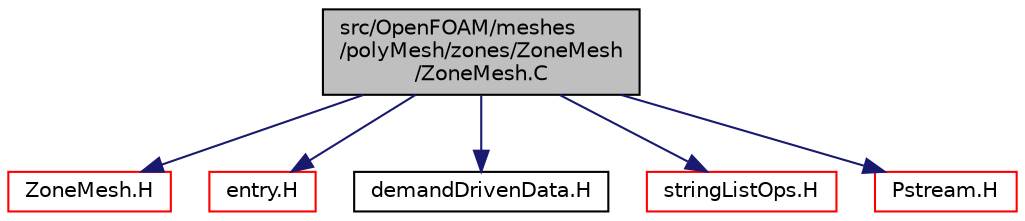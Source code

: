 digraph "src/OpenFOAM/meshes/polyMesh/zones/ZoneMesh/ZoneMesh.C"
{
  bgcolor="transparent";
  edge [fontname="Helvetica",fontsize="10",labelfontname="Helvetica",labelfontsize="10"];
  node [fontname="Helvetica",fontsize="10",shape=record];
  Node0 [label="src/OpenFOAM/meshes\l/polyMesh/zones/ZoneMesh\l/ZoneMesh.C",height=0.2,width=0.4,color="black", fillcolor="grey75", style="filled", fontcolor="black"];
  Node0 -> Node1 [color="midnightblue",fontsize="10",style="solid",fontname="Helvetica"];
  Node1 [label="ZoneMesh.H",height=0.2,width=0.4,color="red",URL="$a12608.html"];
  Node0 -> Node140 [color="midnightblue",fontsize="10",style="solid",fontname="Helvetica"];
  Node140 [label="entry.H",height=0.2,width=0.4,color="red",URL="$a09527.html"];
  Node0 -> Node146 [color="midnightblue",fontsize="10",style="solid",fontname="Helvetica"];
  Node146 [label="demandDrivenData.H",height=0.2,width=0.4,color="black",URL="$a11102.html",tooltip="Template functions to aid in the implementation of demand driven data. "];
  Node0 -> Node147 [color="midnightblue",fontsize="10",style="solid",fontname="Helvetica"];
  Node147 [label="stringListOps.H",height=0.2,width=0.4,color="red",URL="$a13469.html",tooltip="Operations on lists of strings. "];
  Node0 -> Node155 [color="midnightblue",fontsize="10",style="solid",fontname="Helvetica"];
  Node155 [label="Pstream.H",height=0.2,width=0.4,color="red",URL="$a09860.html"];
}
